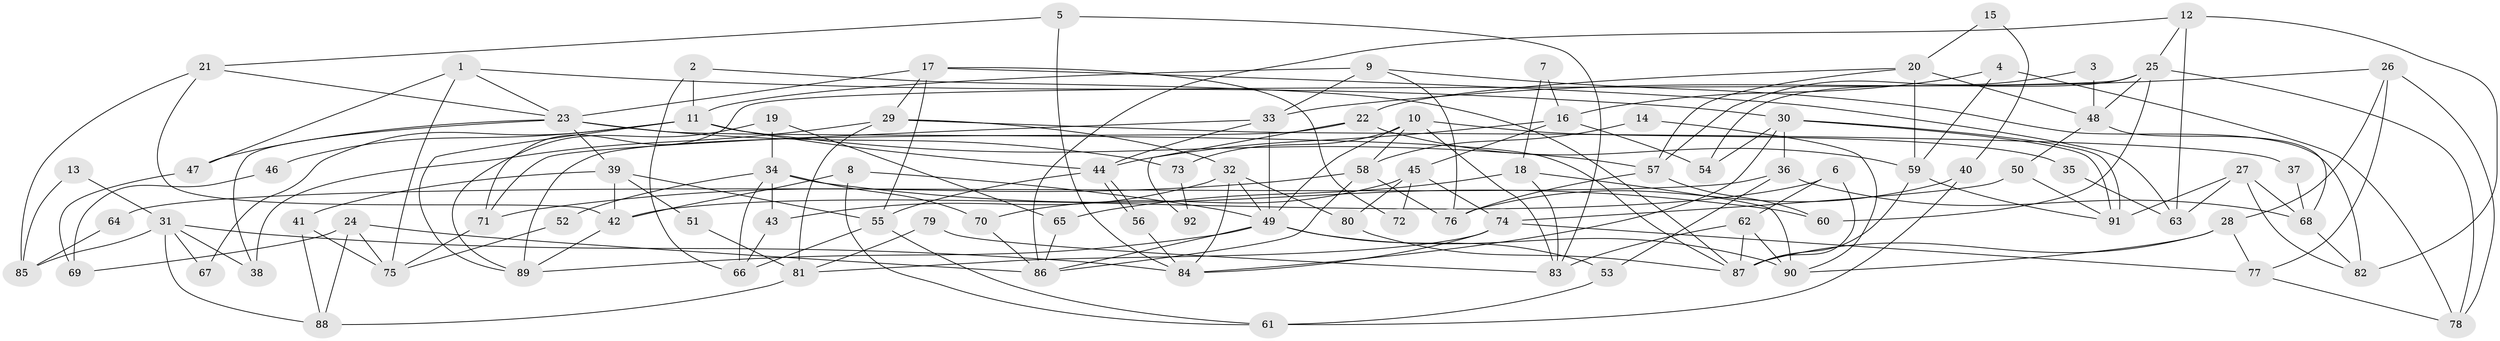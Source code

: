 // Generated by graph-tools (version 1.1) at 2025/49/03/09/25 04:49:24]
// undirected, 92 vertices, 184 edges
graph export_dot {
graph [start="1"]
  node [color=gray90,style=filled];
  1;
  2;
  3;
  4;
  5;
  6;
  7;
  8;
  9;
  10;
  11;
  12;
  13;
  14;
  15;
  16;
  17;
  18;
  19;
  20;
  21;
  22;
  23;
  24;
  25;
  26;
  27;
  28;
  29;
  30;
  31;
  32;
  33;
  34;
  35;
  36;
  37;
  38;
  39;
  40;
  41;
  42;
  43;
  44;
  45;
  46;
  47;
  48;
  49;
  50;
  51;
  52;
  53;
  54;
  55;
  56;
  57;
  58;
  59;
  60;
  61;
  62;
  63;
  64;
  65;
  66;
  67;
  68;
  69;
  70;
  71;
  72;
  73;
  74;
  75;
  76;
  77;
  78;
  79;
  80;
  81;
  82;
  83;
  84;
  85;
  86;
  87;
  88;
  89;
  90;
  91;
  92;
  1 -- 23;
  1 -- 75;
  1 -- 30;
  1 -- 47;
  2 -- 87;
  2 -- 66;
  2 -- 11;
  3 -- 48;
  3 -- 57;
  4 -- 59;
  4 -- 78;
  4 -- 16;
  5 -- 83;
  5 -- 21;
  5 -- 84;
  6 -- 42;
  6 -- 87;
  6 -- 62;
  7 -- 18;
  7 -- 16;
  8 -- 42;
  8 -- 49;
  8 -- 61;
  9 -- 11;
  9 -- 33;
  9 -- 76;
  9 -- 82;
  10 -- 49;
  10 -- 58;
  10 -- 35;
  10 -- 73;
  10 -- 83;
  11 -- 44;
  11 -- 46;
  11 -- 57;
  11 -- 67;
  11 -- 89;
  12 -- 82;
  12 -- 25;
  12 -- 63;
  12 -- 86;
  13 -- 85;
  13 -- 31;
  14 -- 90;
  14 -- 58;
  15 -- 40;
  15 -- 20;
  16 -- 45;
  16 -- 44;
  16 -- 54;
  17 -- 23;
  17 -- 55;
  17 -- 29;
  17 -- 63;
  17 -- 72;
  18 -- 90;
  18 -- 65;
  18 -- 83;
  19 -- 34;
  19 -- 89;
  19 -- 65;
  20 -- 48;
  20 -- 57;
  20 -- 22;
  20 -- 59;
  21 -- 42;
  21 -- 23;
  21 -- 85;
  22 -- 59;
  22 -- 89;
  22 -- 92;
  23 -- 87;
  23 -- 38;
  23 -- 39;
  23 -- 47;
  23 -- 73;
  24 -- 86;
  24 -- 75;
  24 -- 69;
  24 -- 88;
  25 -- 54;
  25 -- 60;
  25 -- 48;
  25 -- 71;
  25 -- 78;
  26 -- 78;
  26 -- 33;
  26 -- 28;
  26 -- 77;
  27 -- 91;
  27 -- 63;
  27 -- 68;
  27 -- 82;
  28 -- 87;
  28 -- 77;
  28 -- 90;
  29 -- 32;
  29 -- 37;
  29 -- 38;
  29 -- 81;
  30 -- 91;
  30 -- 91;
  30 -- 36;
  30 -- 54;
  30 -- 84;
  31 -- 84;
  31 -- 88;
  31 -- 38;
  31 -- 67;
  31 -- 85;
  32 -- 84;
  32 -- 49;
  32 -- 43;
  32 -- 80;
  33 -- 49;
  33 -- 44;
  33 -- 71;
  34 -- 66;
  34 -- 70;
  34 -- 43;
  34 -- 52;
  34 -- 60;
  35 -- 63;
  36 -- 68;
  36 -- 53;
  36 -- 64;
  37 -- 68;
  39 -- 55;
  39 -- 41;
  39 -- 42;
  39 -- 51;
  40 -- 61;
  40 -- 76;
  41 -- 88;
  41 -- 75;
  42 -- 89;
  43 -- 66;
  44 -- 56;
  44 -- 56;
  44 -- 55;
  45 -- 80;
  45 -- 74;
  45 -- 70;
  45 -- 72;
  46 -- 69;
  47 -- 69;
  48 -- 68;
  48 -- 50;
  49 -- 90;
  49 -- 89;
  49 -- 53;
  49 -- 86;
  50 -- 74;
  50 -- 91;
  51 -- 81;
  52 -- 75;
  53 -- 61;
  55 -- 61;
  55 -- 66;
  56 -- 84;
  57 -- 76;
  57 -- 60;
  58 -- 86;
  58 -- 71;
  58 -- 76;
  59 -- 91;
  59 -- 87;
  62 -- 83;
  62 -- 87;
  62 -- 90;
  64 -- 85;
  65 -- 86;
  68 -- 82;
  70 -- 86;
  71 -- 75;
  73 -- 92;
  74 -- 77;
  74 -- 84;
  74 -- 81;
  77 -- 78;
  79 -- 81;
  79 -- 83;
  80 -- 87;
  81 -- 88;
}
